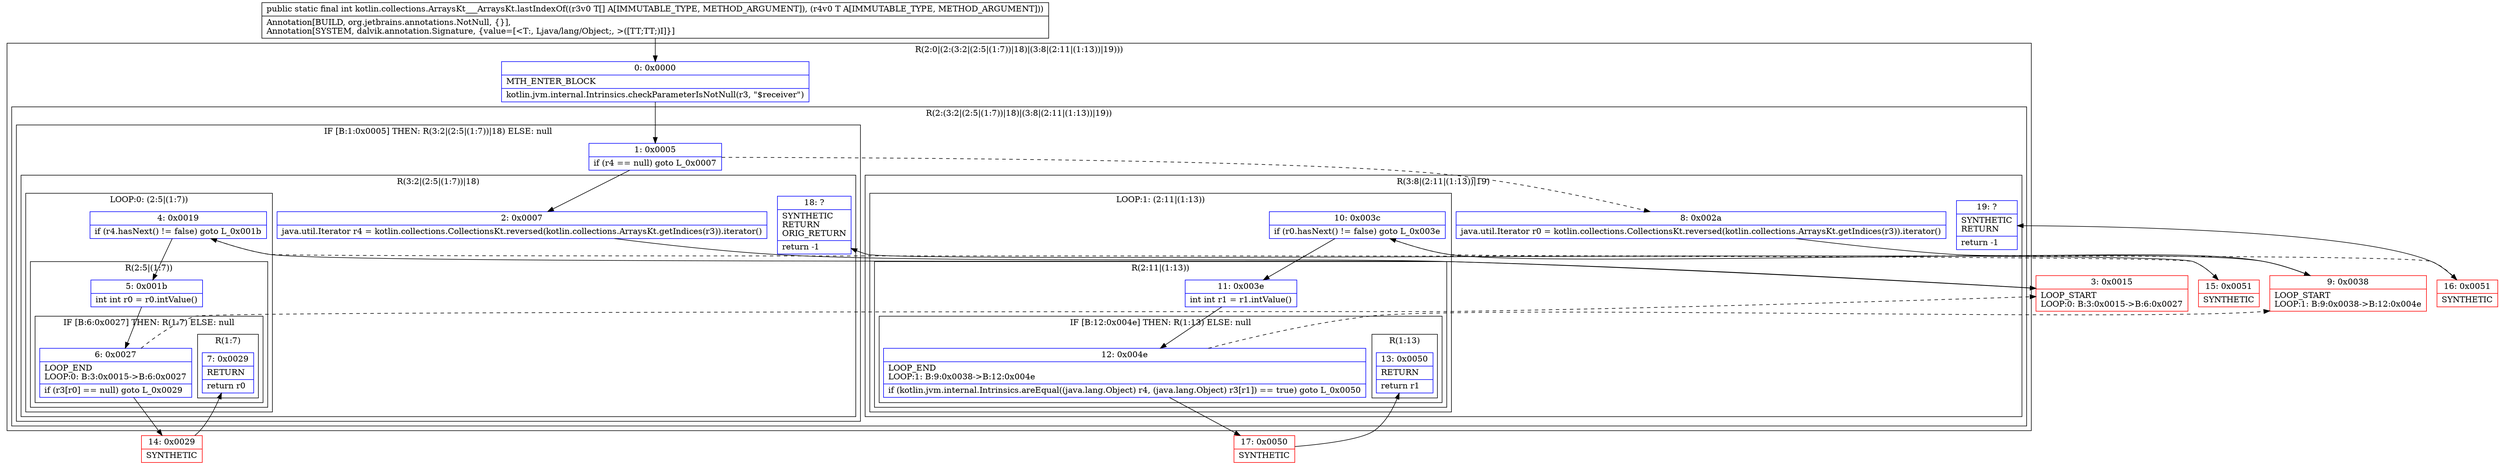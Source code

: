 digraph "CFG forkotlin.collections.ArraysKt___ArraysKt.lastIndexOf([Ljava\/lang\/Object;Ljava\/lang\/Object;)I" {
subgraph cluster_Region_527480912 {
label = "R(2:0|(2:(3:2|(2:5|(1:7))|18)|(3:8|(2:11|(1:13))|19)))";
node [shape=record,color=blue];
Node_0 [shape=record,label="{0\:\ 0x0000|MTH_ENTER_BLOCK\l|kotlin.jvm.internal.Intrinsics.checkParameterIsNotNull(r3, \"$receiver\")\l}"];
subgraph cluster_Region_776143507 {
label = "R(2:(3:2|(2:5|(1:7))|18)|(3:8|(2:11|(1:13))|19))";
node [shape=record,color=blue];
subgraph cluster_IfRegion_1738575343 {
label = "IF [B:1:0x0005] THEN: R(3:2|(2:5|(1:7))|18) ELSE: null";
node [shape=record,color=blue];
Node_1 [shape=record,label="{1\:\ 0x0005|if (r4 == null) goto L_0x0007\l}"];
subgraph cluster_Region_1367756556 {
label = "R(3:2|(2:5|(1:7))|18)";
node [shape=record,color=blue];
Node_2 [shape=record,label="{2\:\ 0x0007|java.util.Iterator r4 = kotlin.collections.CollectionsKt.reversed(kotlin.collections.ArraysKt.getIndices(r3)).iterator()\l}"];
subgraph cluster_LoopRegion_1269747540 {
label = "LOOP:0: (2:5|(1:7))";
node [shape=record,color=blue];
Node_4 [shape=record,label="{4\:\ 0x0019|if (r4.hasNext() != false) goto L_0x001b\l}"];
subgraph cluster_Region_1361773405 {
label = "R(2:5|(1:7))";
node [shape=record,color=blue];
Node_5 [shape=record,label="{5\:\ 0x001b|int int r0 = r0.intValue()\l}"];
subgraph cluster_IfRegion_508331962 {
label = "IF [B:6:0x0027] THEN: R(1:7) ELSE: null";
node [shape=record,color=blue];
Node_6 [shape=record,label="{6\:\ 0x0027|LOOP_END\lLOOP:0: B:3:0x0015\-\>B:6:0x0027\l|if (r3[r0] == null) goto L_0x0029\l}"];
subgraph cluster_Region_558835583 {
label = "R(1:7)";
node [shape=record,color=blue];
Node_7 [shape=record,label="{7\:\ 0x0029|RETURN\l|return r0\l}"];
}
}
}
}
Node_18 [shape=record,label="{18\:\ ?|SYNTHETIC\lRETURN\lORIG_RETURN\l|return \-1\l}"];
}
}
subgraph cluster_Region_2102336296 {
label = "R(3:8|(2:11|(1:13))|19)";
node [shape=record,color=blue];
Node_8 [shape=record,label="{8\:\ 0x002a|java.util.Iterator r0 = kotlin.collections.CollectionsKt.reversed(kotlin.collections.ArraysKt.getIndices(r3)).iterator()\l}"];
subgraph cluster_LoopRegion_518205083 {
label = "LOOP:1: (2:11|(1:13))";
node [shape=record,color=blue];
Node_10 [shape=record,label="{10\:\ 0x003c|if (r0.hasNext() != false) goto L_0x003e\l}"];
subgraph cluster_Region_857708276 {
label = "R(2:11|(1:13))";
node [shape=record,color=blue];
Node_11 [shape=record,label="{11\:\ 0x003e|int int r1 = r1.intValue()\l}"];
subgraph cluster_IfRegion_1056966547 {
label = "IF [B:12:0x004e] THEN: R(1:13) ELSE: null";
node [shape=record,color=blue];
Node_12 [shape=record,label="{12\:\ 0x004e|LOOP_END\lLOOP:1: B:9:0x0038\-\>B:12:0x004e\l|if (kotlin.jvm.internal.Intrinsics.areEqual((java.lang.Object) r4, (java.lang.Object) r3[r1]) == true) goto L_0x0050\l}"];
subgraph cluster_Region_1729057971 {
label = "R(1:13)";
node [shape=record,color=blue];
Node_13 [shape=record,label="{13\:\ 0x0050|RETURN\l|return r1\l}"];
}
}
}
}
Node_19 [shape=record,label="{19\:\ ?|SYNTHETIC\lRETURN\l|return \-1\l}"];
}
}
}
Node_3 [shape=record,color=red,label="{3\:\ 0x0015|LOOP_START\lLOOP:0: B:3:0x0015\-\>B:6:0x0027\l}"];
Node_9 [shape=record,color=red,label="{9\:\ 0x0038|LOOP_START\lLOOP:1: B:9:0x0038\-\>B:12:0x004e\l}"];
Node_14 [shape=record,color=red,label="{14\:\ 0x0029|SYNTHETIC\l}"];
Node_15 [shape=record,color=red,label="{15\:\ 0x0051|SYNTHETIC\l}"];
Node_16 [shape=record,color=red,label="{16\:\ 0x0051|SYNTHETIC\l}"];
Node_17 [shape=record,color=red,label="{17\:\ 0x0050|SYNTHETIC\l}"];
MethodNode[shape=record,label="{public static final int kotlin.collections.ArraysKt___ArraysKt.lastIndexOf((r3v0 T[] A[IMMUTABLE_TYPE, METHOD_ARGUMENT]), (r4v0 T A[IMMUTABLE_TYPE, METHOD_ARGUMENT]))  | Annotation[BUILD, org.jetbrains.annotations.NotNull, \{\}], \lAnnotation[SYSTEM, dalvik.annotation.Signature, \{value=[\<T:, Ljava\/lang\/Object;, \>([TT;TT;)I]\}]\l}"];
MethodNode -> Node_0;
Node_0 -> Node_1;
Node_1 -> Node_2;
Node_1 -> Node_8[style=dashed];
Node_2 -> Node_3;
Node_4 -> Node_5;
Node_4 -> Node_15[style=dashed];
Node_5 -> Node_6;
Node_6 -> Node_3[style=dashed];
Node_6 -> Node_14;
Node_8 -> Node_9;
Node_10 -> Node_11;
Node_10 -> Node_16[style=dashed];
Node_11 -> Node_12;
Node_12 -> Node_9[style=dashed];
Node_12 -> Node_17;
Node_3 -> Node_4;
Node_9 -> Node_10;
Node_14 -> Node_7;
Node_15 -> Node_18;
Node_16 -> Node_19;
Node_17 -> Node_13;
}

